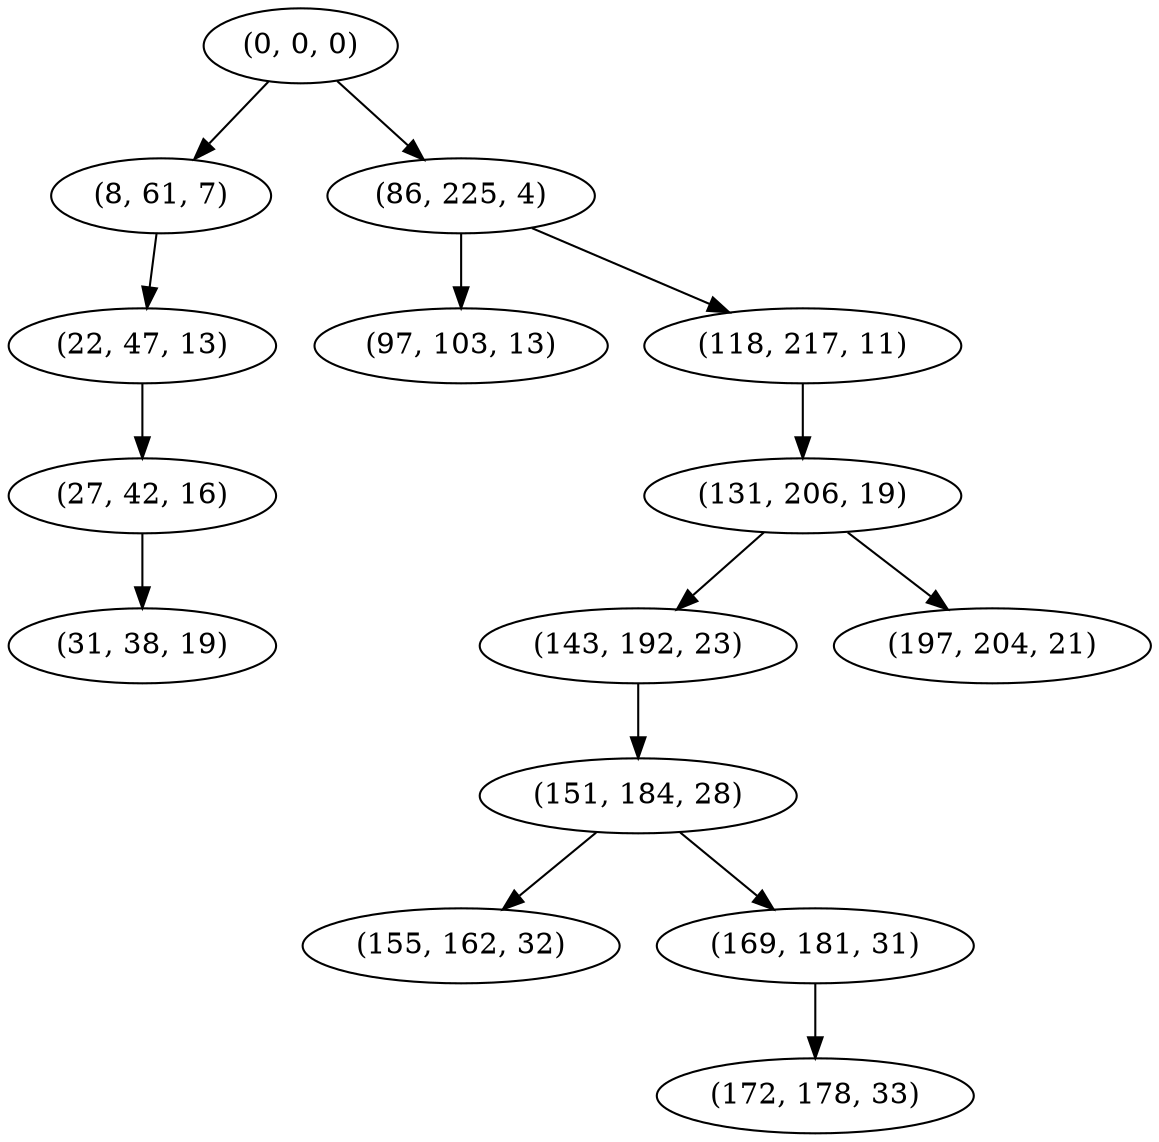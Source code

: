digraph tree {
    "(0, 0, 0)";
    "(8, 61, 7)";
    "(22, 47, 13)";
    "(27, 42, 16)";
    "(31, 38, 19)";
    "(86, 225, 4)";
    "(97, 103, 13)";
    "(118, 217, 11)";
    "(131, 206, 19)";
    "(143, 192, 23)";
    "(151, 184, 28)";
    "(155, 162, 32)";
    "(169, 181, 31)";
    "(172, 178, 33)";
    "(197, 204, 21)";
    "(0, 0, 0)" -> "(8, 61, 7)";
    "(0, 0, 0)" -> "(86, 225, 4)";
    "(8, 61, 7)" -> "(22, 47, 13)";
    "(22, 47, 13)" -> "(27, 42, 16)";
    "(27, 42, 16)" -> "(31, 38, 19)";
    "(86, 225, 4)" -> "(97, 103, 13)";
    "(86, 225, 4)" -> "(118, 217, 11)";
    "(118, 217, 11)" -> "(131, 206, 19)";
    "(131, 206, 19)" -> "(143, 192, 23)";
    "(131, 206, 19)" -> "(197, 204, 21)";
    "(143, 192, 23)" -> "(151, 184, 28)";
    "(151, 184, 28)" -> "(155, 162, 32)";
    "(151, 184, 28)" -> "(169, 181, 31)";
    "(169, 181, 31)" -> "(172, 178, 33)";
}
